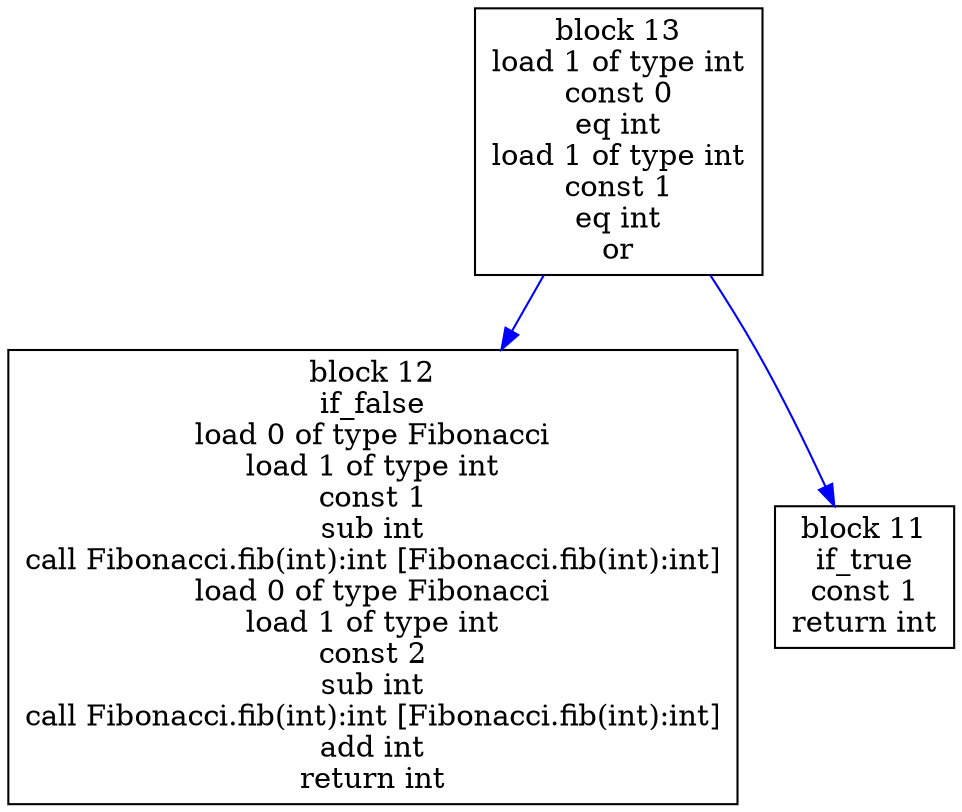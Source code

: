 digraph "Fibonacci.fib(int):int" {
size = "11,7.5";
codeblock_13 [ shape = box, label = "block 13\nload 1 of type int\nconst 0\neq int\nload 1 of type int\nconst 1\neq int\nor"];
codeblock_12 [ shape = box, label = "block 12\nif_false\nload 0 of type Fibonacci\nload 1 of type int\nconst 1\nsub int\ncall Fibonacci.fib(int):int [Fibonacci.fib(int):int]\nload 0 of type Fibonacci\nload 1 of type int\nconst 2\nsub int\ncall Fibonacci.fib(int):int [Fibonacci.fib(int):int]\nadd int\nreturn int"];
codeblock_13->codeblock_12 [color = blue label = "" fontsize = 8]
codeblock_11 [ shape = box, label = "block 11\nif_true\nconst 1\nreturn int"];
codeblock_13->codeblock_11 [color = blue label = "" fontsize = 8]
}
